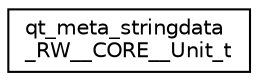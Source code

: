 digraph "Graphical Class Hierarchy"
{
  edge [fontname="Helvetica",fontsize="10",labelfontname="Helvetica",labelfontsize="10"];
  node [fontname="Helvetica",fontsize="10",shape=record];
  rankdir="LR";
  Node0 [label="qt_meta_stringdata\l_RW__CORE__Unit_t",height=0.2,width=0.4,color="black", fillcolor="white", style="filled",URL="$structqt__meta__stringdata___r_w_____c_o_r_e_____unit__t.html"];
}
